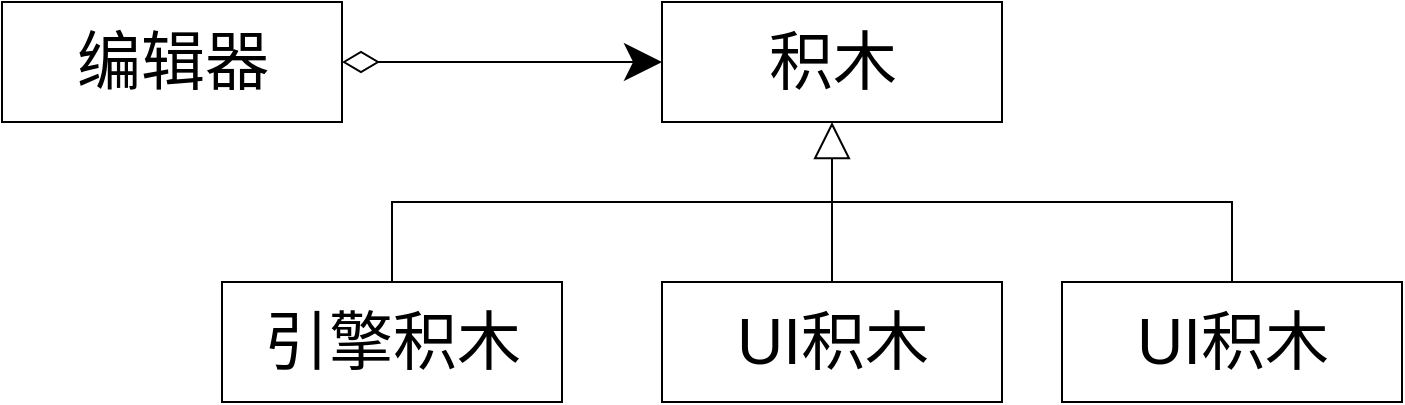 <mxfile version="14.6.13" type="device"><diagram id="OAzTVqS_eudXf6m2iLM5" name="第 1 页"><mxGraphModel dx="946" dy="672" grid="1" gridSize="10" guides="1" tooltips="1" connect="1" arrows="1" fold="1" page="1" pageScale="1" pageWidth="827" pageHeight="1169" math="0" shadow="0"><root><mxCell id="0"/><mxCell id="1" parent="0"/><mxCell id="LZuxlGtp2I0pKf9tMiBd-1" value="" style="edgeStyle=orthogonalEdgeStyle;rounded=0;orthogonalLoop=1;jettySize=auto;html=1;startSize=16;endSize=16;startArrow=diamondThin;startFill=0;entryX=0;entryY=0.5;entryDx=0;entryDy=0;" edge="1" source="LZuxlGtp2I0pKf9tMiBd-2" parent="1" target="LZuxlGtp2I0pKf9tMiBd-3"><mxGeometry relative="1" as="geometry"><mxPoint x="390" y="260" as="targetPoint"/></mxGeometry></mxCell><mxCell id="LZuxlGtp2I0pKf9tMiBd-2" value="编辑器" style="html=1;fontSize=32;" vertex="1" parent="1"><mxGeometry x="200" y="230.0" width="170" height="60" as="geometry"/></mxCell><mxCell id="LZuxlGtp2I0pKf9tMiBd-5" value="" style="edgeStyle=orthogonalEdgeStyle;rounded=0;orthogonalLoop=1;jettySize=auto;html=1;startArrow=block;startFill=0;endArrow=none;endFill=0;endSize=16;startSize=16;exitX=0.5;exitY=1;exitDx=0;exitDy=0;" edge="1" parent="1" source="LZuxlGtp2I0pKf9tMiBd-3" target="LZuxlGtp2I0pKf9tMiBd-4"><mxGeometry relative="1" as="geometry"><Array as="points"><mxPoint x="615" y="330"/><mxPoint x="395" y="330"/></Array></mxGeometry></mxCell><mxCell id="LZuxlGtp2I0pKf9tMiBd-3" value="积木" style="html=1;fontSize=32;" vertex="1" parent="1"><mxGeometry x="530" y="230.0" width="170" height="60" as="geometry"/></mxCell><mxCell id="LZuxlGtp2I0pKf9tMiBd-4" value="引擎积木" style="html=1;fontSize=32;" vertex="1" parent="1"><mxGeometry x="310" y="370.0" width="170" height="60" as="geometry"/></mxCell><mxCell id="LZuxlGtp2I0pKf9tMiBd-7" style="edgeStyle=orthogonalEdgeStyle;rounded=0;orthogonalLoop=1;jettySize=auto;html=1;startArrow=none;startFill=0;endArrow=none;endFill=0;startSize=16;endSize=16;" edge="1" parent="1" source="LZuxlGtp2I0pKf9tMiBd-6"><mxGeometry relative="1" as="geometry"><mxPoint x="615" y="330" as="targetPoint"/><Array as="points"><mxPoint x="615" y="350"/><mxPoint x="615" y="350"/></Array></mxGeometry></mxCell><mxCell id="LZuxlGtp2I0pKf9tMiBd-6" value="UI积木" style="html=1;fontSize=32;" vertex="1" parent="1"><mxGeometry x="530" y="370.0" width="170" height="60" as="geometry"/></mxCell><mxCell id="LZuxlGtp2I0pKf9tMiBd-8" value="UI积木" style="html=1;fontSize=32;" vertex="1" parent="1"><mxGeometry x="730" y="370.0" width="170" height="60" as="geometry"/></mxCell><mxCell id="LZuxlGtp2I0pKf9tMiBd-9" style="edgeStyle=orthogonalEdgeStyle;rounded=0;orthogonalLoop=1;jettySize=auto;html=1;startArrow=none;startFill=0;endArrow=none;endFill=0;startSize=16;endSize=16;exitX=0.5;exitY=0;exitDx=0;exitDy=0;" edge="1" parent="1" source="LZuxlGtp2I0pKf9tMiBd-8"><mxGeometry relative="1" as="geometry"><mxPoint x="625.034" y="380.0" as="sourcePoint"/><mxPoint x="610" y="330" as="targetPoint"/><Array as="points"><mxPoint x="815" y="330"/></Array></mxGeometry></mxCell></root></mxGraphModel></diagram></mxfile>